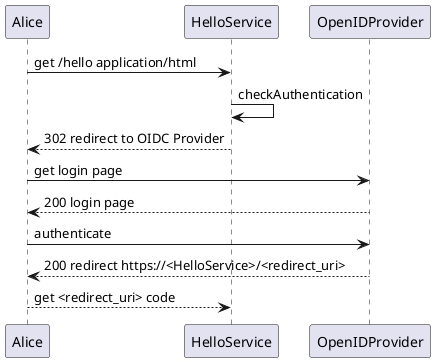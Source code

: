 @startuml

skinparam Shadowing false

Alice -> HelloService: get /hello application/html
HelloService -> HelloService: checkAuthentication
HelloService --> Alice: 302 redirect to OIDC Provider
Alice -> OpenIDProvider: get login page
OpenIDProvider --> Alice: 200 login page
Alice -> OpenIDProvider: authenticate
OpenIDProvider --> Alice: 200 redirect https://<HelloService>/<redirect_uri>
Alice --> HelloService: get <redirect_uri> code
@enduml